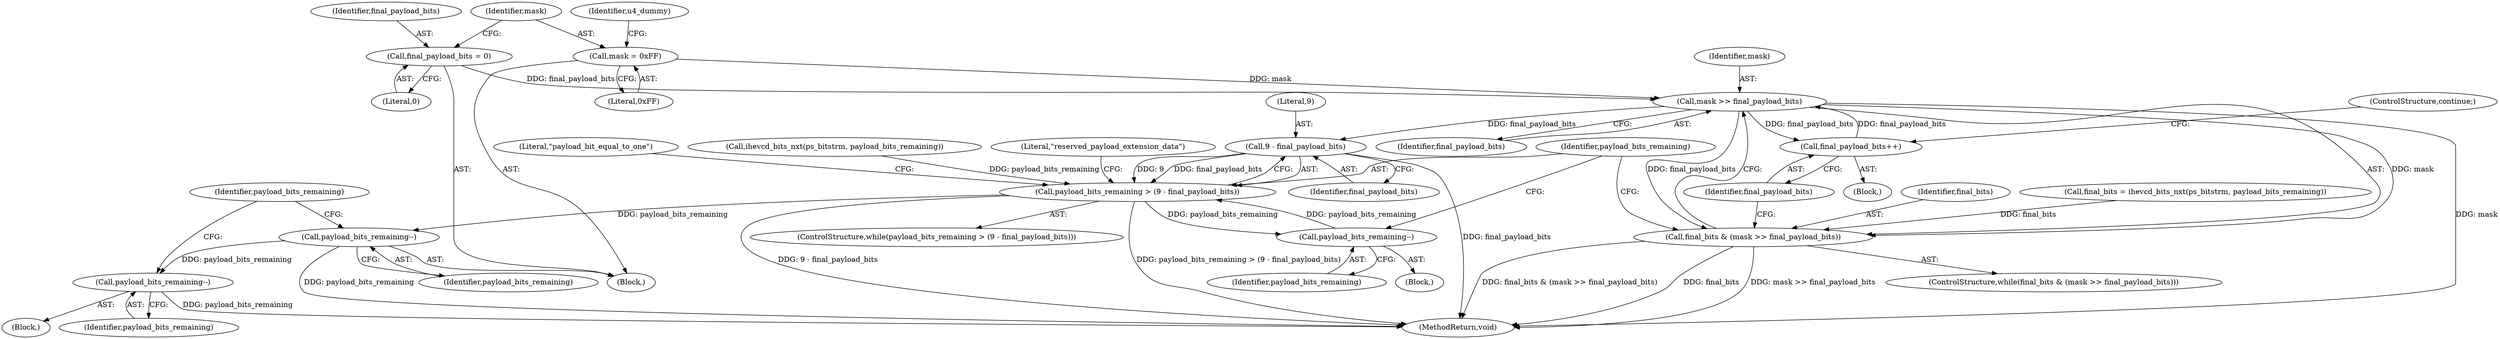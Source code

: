 digraph "0_Android_9f0fb67540d2259e4930d9bd5f1a1a6fb95af862@API" {
"1000313" [label="(Call,mask >> final_payload_bits)"];
"1000284" [label="(Call,mask = 0xFF)"];
"1000317" [label="(Call,final_payload_bits++)"];
"1000313" [label="(Call,mask >> final_payload_bits)"];
"1000280" [label="(Call,final_payload_bits = 0)"];
"1000311" [label="(Call,final_bits & (mask >> final_payload_bits))"];
"1000323" [label="(Call,9 - final_payload_bits)"];
"1000321" [label="(Call,payload_bits_remaining > (9 - final_payload_bits))"];
"1000332" [label="(Call,payload_bits_remaining--)"];
"1000339" [label="(Call,payload_bits_remaining--)"];
"1000349" [label="(Call,payload_bits_remaining--)"];
"1000335" [label="(Literal,\"payload_bit_equal_to_one\")"];
"1000314" [label="(Identifier,mask)"];
"1000322" [label="(Identifier,payload_bits_remaining)"];
"1000350" [label="(Identifier,payload_bits_remaining)"];
"1000321" [label="(Call,payload_bits_remaining > (9 - final_payload_bits))"];
"1000310" [label="(ControlStructure,while(final_bits & (mask >> final_payload_bits)))"];
"1000311" [label="(Call,final_bits & (mask >> final_payload_bits))"];
"1000323" [label="(Call,9 - final_payload_bits)"];
"1000317" [label="(Call,final_payload_bits++)"];
"1000282" [label="(Literal,0)"];
"1000339" [label="(Call,payload_bits_remaining--)"];
"1000286" [label="(Literal,0xFF)"];
"1000325" [label="(Identifier,final_payload_bits)"];
"1000320" [label="(ControlStructure,while(payload_bits_remaining > (9 - final_payload_bits)))"];
"1000307" [label="(Call,ihevcd_bits_nxt(ps_bitstrm, payload_bits_remaining))"];
"1000349" [label="(Call,payload_bits_remaining--)"];
"1000328" [label="(Literal,\"reserved_payload_extension_data\")"];
"1000333" [label="(Identifier,payload_bits_remaining)"];
"1000324" [label="(Literal,9)"];
"1000281" [label="(Identifier,final_payload_bits)"];
"1000312" [label="(Identifier,final_bits)"];
"1000326" [label="(Block,)"];
"1000313" [label="(Call,mask >> final_payload_bits)"];
"1000280" [label="(Call,final_payload_bits = 0)"];
"1000352" [label="(MethodReturn,void)"];
"1000315" [label="(Identifier,final_payload_bits)"];
"1000284" [label="(Call,mask = 0xFF)"];
"1000340" [label="(Identifier,payload_bits_remaining)"];
"1000332" [label="(Call,payload_bits_remaining--)"];
"1000318" [label="(Identifier,final_payload_bits)"];
"1000319" [label="(ControlStructure,continue;)"];
"1000285" [label="(Identifier,mask)"];
"1000342" [label="(Identifier,payload_bits_remaining)"];
"1000343" [label="(Block,)"];
"1000290" [label="(Identifier,u4_dummy)"];
"1000305" [label="(Call,final_bits = ihevcd_bits_nxt(ps_bitstrm, payload_bits_remaining))"];
"1000316" [label="(Block,)"];
"1000277" [label="(Block,)"];
"1000313" -> "1000311"  [label="AST: "];
"1000313" -> "1000315"  [label="CFG: "];
"1000314" -> "1000313"  [label="AST: "];
"1000315" -> "1000313"  [label="AST: "];
"1000311" -> "1000313"  [label="CFG: "];
"1000313" -> "1000352"  [label="DDG: mask"];
"1000313" -> "1000311"  [label="DDG: mask"];
"1000313" -> "1000311"  [label="DDG: final_payload_bits"];
"1000284" -> "1000313"  [label="DDG: mask"];
"1000317" -> "1000313"  [label="DDG: final_payload_bits"];
"1000280" -> "1000313"  [label="DDG: final_payload_bits"];
"1000313" -> "1000317"  [label="DDG: final_payload_bits"];
"1000313" -> "1000323"  [label="DDG: final_payload_bits"];
"1000284" -> "1000277"  [label="AST: "];
"1000284" -> "1000286"  [label="CFG: "];
"1000285" -> "1000284"  [label="AST: "];
"1000286" -> "1000284"  [label="AST: "];
"1000290" -> "1000284"  [label="CFG: "];
"1000317" -> "1000316"  [label="AST: "];
"1000317" -> "1000318"  [label="CFG: "];
"1000318" -> "1000317"  [label="AST: "];
"1000319" -> "1000317"  [label="CFG: "];
"1000280" -> "1000277"  [label="AST: "];
"1000280" -> "1000282"  [label="CFG: "];
"1000281" -> "1000280"  [label="AST: "];
"1000282" -> "1000280"  [label="AST: "];
"1000285" -> "1000280"  [label="CFG: "];
"1000311" -> "1000310"  [label="AST: "];
"1000312" -> "1000311"  [label="AST: "];
"1000318" -> "1000311"  [label="CFG: "];
"1000322" -> "1000311"  [label="CFG: "];
"1000311" -> "1000352"  [label="DDG: final_bits"];
"1000311" -> "1000352"  [label="DDG: mask >> final_payload_bits"];
"1000311" -> "1000352"  [label="DDG: final_bits & (mask >> final_payload_bits)"];
"1000305" -> "1000311"  [label="DDG: final_bits"];
"1000323" -> "1000321"  [label="AST: "];
"1000323" -> "1000325"  [label="CFG: "];
"1000324" -> "1000323"  [label="AST: "];
"1000325" -> "1000323"  [label="AST: "];
"1000321" -> "1000323"  [label="CFG: "];
"1000323" -> "1000352"  [label="DDG: final_payload_bits"];
"1000323" -> "1000321"  [label="DDG: 9"];
"1000323" -> "1000321"  [label="DDG: final_payload_bits"];
"1000321" -> "1000320"  [label="AST: "];
"1000322" -> "1000321"  [label="AST: "];
"1000328" -> "1000321"  [label="CFG: "];
"1000335" -> "1000321"  [label="CFG: "];
"1000321" -> "1000352"  [label="DDG: 9 - final_payload_bits"];
"1000321" -> "1000352"  [label="DDG: payload_bits_remaining > (9 - final_payload_bits)"];
"1000307" -> "1000321"  [label="DDG: payload_bits_remaining"];
"1000332" -> "1000321"  [label="DDG: payload_bits_remaining"];
"1000321" -> "1000332"  [label="DDG: payload_bits_remaining"];
"1000321" -> "1000339"  [label="DDG: payload_bits_remaining"];
"1000332" -> "1000326"  [label="AST: "];
"1000332" -> "1000333"  [label="CFG: "];
"1000333" -> "1000332"  [label="AST: "];
"1000322" -> "1000332"  [label="CFG: "];
"1000339" -> "1000277"  [label="AST: "];
"1000339" -> "1000340"  [label="CFG: "];
"1000340" -> "1000339"  [label="AST: "];
"1000342" -> "1000339"  [label="CFG: "];
"1000339" -> "1000352"  [label="DDG: payload_bits_remaining"];
"1000339" -> "1000349"  [label="DDG: payload_bits_remaining"];
"1000349" -> "1000343"  [label="AST: "];
"1000349" -> "1000350"  [label="CFG: "];
"1000350" -> "1000349"  [label="AST: "];
"1000342" -> "1000349"  [label="CFG: "];
"1000349" -> "1000352"  [label="DDG: payload_bits_remaining"];
}
